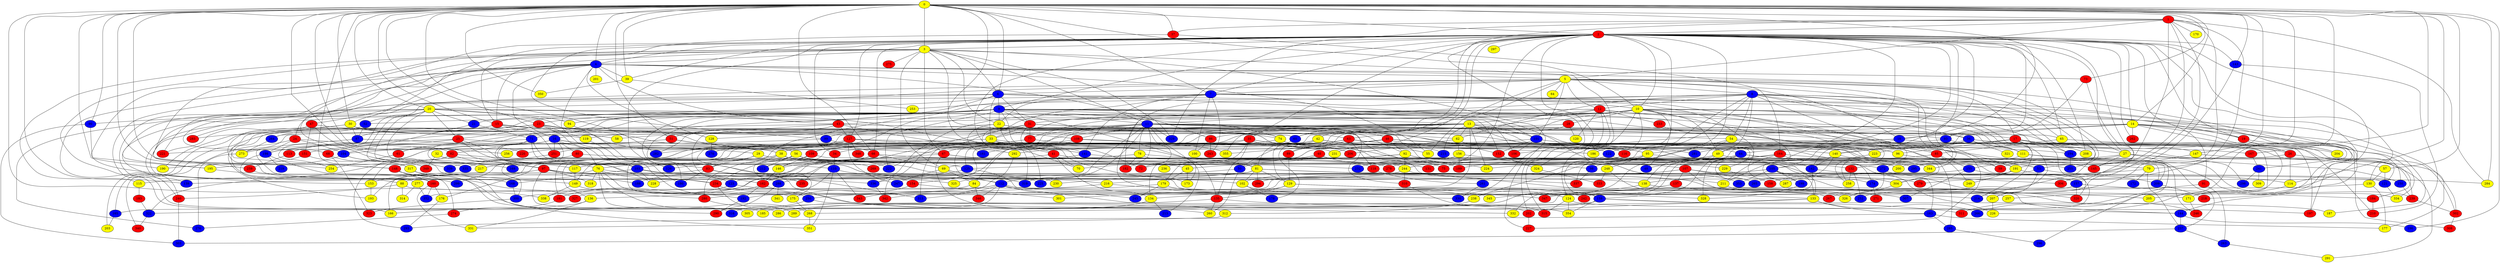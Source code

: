 graph {
0 [style = filled fillcolor = yellow];
1 [style = filled fillcolor = red];
2 [style = filled fillcolor = red];
3 [style = filled fillcolor = yellow];
4 [style = filled fillcolor = blue];
5 [style = filled fillcolor = yellow];
6 [style = filled fillcolor = blue];
7 [style = filled fillcolor = blue];
8 [style = filled fillcolor = blue];
9 [style = filled fillcolor = blue];
10 [style = filled fillcolor = yellow];
11 [style = filled fillcolor = blue];
12 [style = filled fillcolor = red];
13 [style = filled fillcolor = yellow];
14 [style = filled fillcolor = yellow];
15 [style = filled fillcolor = red];
16 [style = filled fillcolor = blue];
17 [style = filled fillcolor = red];
18 [style = filled fillcolor = blue];
19 [style = filled fillcolor = red];
20 [style = filled fillcolor = yellow];
21 [style = filled fillcolor = blue];
22 [style = filled fillcolor = yellow];
23 [style = filled fillcolor = red];
24 [style = filled fillcolor = red];
25 [style = filled fillcolor = red];
26 [style = filled fillcolor = red];
27 [style = filled fillcolor = yellow];
28 [style = filled fillcolor = red];
29 [style = filled fillcolor = yellow];
30 [style = filled fillcolor = yellow];
31 [style = filled fillcolor = red];
32 [style = filled fillcolor = yellow];
33 [style = filled fillcolor = yellow];
34 [style = filled fillcolor = red];
35 [style = filled fillcolor = red];
36 [style = filled fillcolor = blue];
37 [style = filled fillcolor = red];
38 [style = filled fillcolor = yellow];
39 [style = filled fillcolor = yellow];
40 [style = filled fillcolor = red];
41 [style = filled fillcolor = red];
42 [style = filled fillcolor = yellow];
43 [style = filled fillcolor = red];
44 [style = filled fillcolor = blue];
45 [style = filled fillcolor = yellow];
46 [style = filled fillcolor = red];
47 [style = filled fillcolor = red];
48 [style = filled fillcolor = blue];
49 [style = filled fillcolor = yellow];
50 [style = filled fillcolor = blue];
51 [style = filled fillcolor = red];
52 [style = filled fillcolor = blue];
53 [style = filled fillcolor = blue];
54 [style = filled fillcolor = yellow];
55 [style = filled fillcolor = yellow];
56 [style = filled fillcolor = yellow];
57 [style = filled fillcolor = yellow];
58 [style = filled fillcolor = yellow];
59 [style = filled fillcolor = red];
60 [style = filled fillcolor = blue];
61 [style = filled fillcolor = red];
62 [style = filled fillcolor = yellow];
63 [style = filled fillcolor = red];
64 [style = filled fillcolor = yellow];
65 [style = filled fillcolor = yellow];
66 [style = filled fillcolor = red];
67 [style = filled fillcolor = red];
68 [style = filled fillcolor = red];
69 [style = filled fillcolor = yellow];
70 [style = filled fillcolor = yellow];
71 [style = filled fillcolor = blue];
72 [style = filled fillcolor = red];
73 [style = filled fillcolor = red];
74 [style = filled fillcolor = yellow];
75 [style = filled fillcolor = red];
76 [style = filled fillcolor = yellow];
77 [style = filled fillcolor = red];
78 [style = filled fillcolor = yellow];
79 [style = filled fillcolor = yellow];
80 [style = filled fillcolor = red];
81 [style = filled fillcolor = yellow];
82 [style = filled fillcolor = red];
83 [style = filled fillcolor = red];
84 [style = filled fillcolor = yellow];
85 [style = filled fillcolor = red];
86 [style = filled fillcolor = red];
87 [style = filled fillcolor = blue];
88 [style = filled fillcolor = yellow];
89 [style = filled fillcolor = red];
90 [style = filled fillcolor = blue];
91 [style = filled fillcolor = red];
92 [style = filled fillcolor = yellow];
93 [style = filled fillcolor = blue];
94 [style = filled fillcolor = yellow];
95 [style = filled fillcolor = yellow];
96 [style = filled fillcolor = yellow];
97 [style = filled fillcolor = red];
98 [style = filled fillcolor = blue];
99 [style = filled fillcolor = blue];
100 [style = filled fillcolor = yellow];
101 [style = filled fillcolor = blue];
102 [style = filled fillcolor = yellow];
103 [style = filled fillcolor = blue];
104 [style = filled fillcolor = blue];
105 [style = filled fillcolor = blue];
106 [style = filled fillcolor = red];
107 [style = filled fillcolor = red];
108 [style = filled fillcolor = red];
109 [style = filled fillcolor = red];
110 [style = filled fillcolor = blue];
111 [style = filled fillcolor = yellow];
112 [style = filled fillcolor = blue];
113 [style = filled fillcolor = red];
114 [style = filled fillcolor = yellow];
115 [style = filled fillcolor = yellow];
116 [style = filled fillcolor = red];
117 [style = filled fillcolor = yellow];
118 [style = filled fillcolor = red];
119 [style = filled fillcolor = yellow];
120 [style = filled fillcolor = yellow];
121 [style = filled fillcolor = blue];
122 [style = filled fillcolor = blue];
123 [style = filled fillcolor = blue];
124 [style = filled fillcolor = yellow];
125 [style = filled fillcolor = blue];
126 [style = filled fillcolor = blue];
127 [style = filled fillcolor = red];
128 [style = filled fillcolor = yellow];
129 [style = filled fillcolor = yellow];
130 [style = filled fillcolor = yellow];
131 [style = filled fillcolor = red];
132 [style = filled fillcolor = red];
133 [style = filled fillcolor = yellow];
134 [style = filled fillcolor = yellow];
135 [style = filled fillcolor = red];
136 [style = filled fillcolor = yellow];
137 [style = filled fillcolor = red];
138 [style = filled fillcolor = yellow];
139 [style = filled fillcolor = blue];
140 [style = filled fillcolor = yellow];
141 [style = filled fillcolor = blue];
142 [style = filled fillcolor = blue];
143 [style = filled fillcolor = blue];
144 [style = filled fillcolor = blue];
145 [style = filled fillcolor = red];
146 [style = filled fillcolor = yellow];
147 [style = filled fillcolor = yellow];
148 [style = filled fillcolor = red];
149 [style = filled fillcolor = yellow];
150 [style = filled fillcolor = blue];
151 [style = filled fillcolor = red];
152 [style = filled fillcolor = red];
153 [style = filled fillcolor = yellow];
154 [style = filled fillcolor = red];
155 [style = filled fillcolor = blue];
156 [style = filled fillcolor = yellow];
157 [style = filled fillcolor = blue];
158 [style = filled fillcolor = red];
159 [style = filled fillcolor = blue];
160 [style = filled fillcolor = red];
161 [style = filled fillcolor = blue];
162 [style = filled fillcolor = red];
163 [style = filled fillcolor = blue];
164 [style = filled fillcolor = red];
165 [style = filled fillcolor = blue];
166 [style = filled fillcolor = yellow];
167 [style = filled fillcolor = red];
168 [style = filled fillcolor = blue];
169 [style = filled fillcolor = blue];
170 [style = filled fillcolor = yellow];
171 [style = filled fillcolor = yellow];
172 [style = filled fillcolor = blue];
173 [style = filled fillcolor = yellow];
174 [style = filled fillcolor = blue];
175 [style = filled fillcolor = yellow];
176 [style = filled fillcolor = yellow];
177 [style = filled fillcolor = yellow];
178 [style = filled fillcolor = blue];
179 [style = filled fillcolor = yellow];
180 [style = filled fillcolor = blue];
181 [style = filled fillcolor = red];
182 [style = filled fillcolor = red];
183 [style = filled fillcolor = red];
184 [style = filled fillcolor = red];
185 [style = filled fillcolor = yellow];
186 [style = filled fillcolor = yellow];
187 [style = filled fillcolor = yellow];
188 [style = filled fillcolor = blue];
189 [style = filled fillcolor = red];
190 [style = filled fillcolor = yellow];
191 [style = filled fillcolor = yellow];
192 [style = filled fillcolor = blue];
193 [style = filled fillcolor = yellow];
194 [style = filled fillcolor = blue];
195 [style = filled fillcolor = yellow];
196 [style = filled fillcolor = blue];
197 [style = filled fillcolor = red];
198 [style = filled fillcolor = blue];
199 [style = filled fillcolor = blue];
200 [style = filled fillcolor = yellow];
201 [style = filled fillcolor = yellow];
202 [style = filled fillcolor = red];
203 [style = filled fillcolor = yellow];
204 [style = filled fillcolor = yellow];
205 [style = filled fillcolor = yellow];
206 [style = filled fillcolor = red];
207 [style = filled fillcolor = yellow];
208 [style = filled fillcolor = yellow];
209 [style = filled fillcolor = blue];
210 [style = filled fillcolor = red];
211 [style = filled fillcolor = yellow];
212 [style = filled fillcolor = blue];
213 [style = filled fillcolor = blue];
214 [style = filled fillcolor = blue];
215 [style = filled fillcolor = blue];
216 [style = filled fillcolor = yellow];
217 [style = filled fillcolor = yellow];
218 [style = filled fillcolor = red];
219 [style = filled fillcolor = blue];
220 [style = filled fillcolor = red];
221 [style = filled fillcolor = red];
222 [style = filled fillcolor = blue];
223 [style = filled fillcolor = yellow];
224 [style = filled fillcolor = yellow];
225 [style = filled fillcolor = blue];
226 [style = filled fillcolor = yellow];
227 [style = filled fillcolor = red];
228 [style = filled fillcolor = yellow];
229 [style = filled fillcolor = yellow];
230 [style = filled fillcolor = yellow];
231 [style = filled fillcolor = yellow];
232 [style = filled fillcolor = blue];
233 [style = filled fillcolor = red];
234 [style = filled fillcolor = red];
235 [style = filled fillcolor = red];
236 [style = filled fillcolor = yellow];
237 [style = filled fillcolor = blue];
238 [style = filled fillcolor = yellow];
239 [style = filled fillcolor = red];
240 [style = filled fillcolor = red];
241 [style = filled fillcolor = blue];
242 [style = filled fillcolor = red];
243 [style = filled fillcolor = red];
244 [style = filled fillcolor = yellow];
245 [style = filled fillcolor = blue];
246 [style = filled fillcolor = red];
247 [style = filled fillcolor = blue];
248 [style = filled fillcolor = yellow];
249 [style = filled fillcolor = yellow];
250 [style = filled fillcolor = blue];
251 [style = filled fillcolor = red];
252 [style = filled fillcolor = blue];
253 [style = filled fillcolor = yellow];
254 [style = filled fillcolor = yellow];
255 [style = filled fillcolor = blue];
256 [style = filled fillcolor = yellow];
257 [style = filled fillcolor = yellow];
258 [style = filled fillcolor = yellow];
259 [style = filled fillcolor = red];
260 [style = filled fillcolor = yellow];
261 [style = filled fillcolor = blue];
262 [style = filled fillcolor = red];
263 [style = filled fillcolor = blue];
264 [style = filled fillcolor = blue];
265 [style = filled fillcolor = blue];
266 [style = filled fillcolor = blue];
267 [style = filled fillcolor = red];
268 [style = filled fillcolor = yellow];
269 [style = filled fillcolor = red];
270 [style = filled fillcolor = blue];
271 [style = filled fillcolor = red];
272 [style = filled fillcolor = blue];
273 [style = filled fillcolor = yellow];
274 [style = filled fillcolor = red];
275 [style = filled fillcolor = red];
276 [style = filled fillcolor = blue];
277 [style = filled fillcolor = yellow];
278 [style = filled fillcolor = red];
279 [style = filled fillcolor = red];
280 [style = filled fillcolor = red];
281 [style = filled fillcolor = blue];
282 [style = filled fillcolor = blue];
283 [style = filled fillcolor = red];
284 [style = filled fillcolor = yellow];
285 [style = filled fillcolor = blue];
286 [style = filled fillcolor = yellow];
287 [style = filled fillcolor = yellow];
288 [style = filled fillcolor = blue];
289 [style = filled fillcolor = yellow];
290 [style = filled fillcolor = red];
291 [style = filled fillcolor = yellow];
292 [style = filled fillcolor = yellow];
293 [style = filled fillcolor = blue];
294 [style = filled fillcolor = red];
295 [style = filled fillcolor = blue];
296 [style = filled fillcolor = blue];
297 [style = filled fillcolor = yellow];
298 [style = filled fillcolor = blue];
299 [style = filled fillcolor = blue];
300 [style = filled fillcolor = blue];
301 [style = filled fillcolor = yellow];
302 [style = filled fillcolor = red];
303 [style = filled fillcolor = blue];
304 [style = filled fillcolor = yellow];
305 [style = filled fillcolor = yellow];
306 [style = filled fillcolor = red];
307 [style = filled fillcolor = blue];
308 [style = filled fillcolor = red];
309 [style = filled fillcolor = yellow];
310 [style = filled fillcolor = red];
311 [style = filled fillcolor = red];
312 [style = filled fillcolor = yellow];
313 [style = filled fillcolor = blue];
314 [style = filled fillcolor = yellow];
315 [style = filled fillcolor = red];
316 [style = filled fillcolor = blue];
317 [style = filled fillcolor = yellow];
318 [style = filled fillcolor = yellow];
319 [style = filled fillcolor = blue];
320 [style = filled fillcolor = red];
321 [style = filled fillcolor = yellow];
322 [style = filled fillcolor = blue];
323 [style = filled fillcolor = red];
324 [style = filled fillcolor = yellow];
325 [style = filled fillcolor = yellow];
326 [style = filled fillcolor = yellow];
327 [style = filled fillcolor = red];
328 [style = filled fillcolor = yellow];
329 [style = filled fillcolor = blue];
330 [style = filled fillcolor = blue];
331 [style = filled fillcolor = yellow];
332 [style = filled fillcolor = yellow];
333 [style = filled fillcolor = red];
334 [style = filled fillcolor = yellow];
335 [style = filled fillcolor = blue];
336 [style = filled fillcolor = blue];
337 [style = filled fillcolor = red];
338 [style = filled fillcolor = yellow];
339 [style = filled fillcolor = blue];
340 [style = filled fillcolor = red];
341 [style = filled fillcolor = yellow];
342 [style = filled fillcolor = red];
343 [style = filled fillcolor = red];
344 [style = filled fillcolor = yellow];
345 [style = filled fillcolor = yellow];
346 [style = filled fillcolor = red];
347 [style = filled fillcolor = red];
348 [style = filled fillcolor = red];
349 [style = filled fillcolor = red];
350 [style = filled fillcolor = yellow];
351 [style = filled fillcolor = yellow];
352 [style = filled fillcolor = blue];
353 [style = filled fillcolor = blue];
354 [style = filled fillcolor = yellow];
355 [style = filled fillcolor = yellow];
0 -- 279;
0 -- 6;
0 -- 7;
0 -- 10;
0 -- 14;
0 -- 15;
0 -- 18;
0 -- 20;
0 -- 23;
0 -- 30;
0 -- 37;
0 -- 39;
0 -- 51;
0 -- 57;
0 -- 66;
0 -- 73;
0 -- 76;
0 -- 4;
0 -- 3;
0 -- 2;
0 -- 1;
0 -- 82;
0 -- 90;
0 -- 114;
0 -- 139;
0 -- 143;
0 -- 147;
0 -- 167;
0 -- 190;
0 -- 196;
0 -- 226;
0 -- 254;
0 -- 282;
0 -- 284;
0 -- 317;
0 -- 319;
0 -- 338;
0 -- 339;
0 -- 350;
1 -- 2;
1 -- 5;
1 -- 37;
1 -- 53;
1 -- 79;
1 -- 170;
1 -- 191;
1 -- 207;
1 -- 267;
1 -- 284;
1 -- 329;
1 -- 330;
2 -- 3;
2 -- 4;
2 -- 7;
2 -- 9;
2 -- 10;
2 -- 14;
2 -- 15;
2 -- 19;
2 -- 27;
2 -- 30;
2 -- 34;
2 -- 35;
2 -- 39;
2 -- 41;
2 -- 42;
2 -- 59;
2 -- 60;
2 -- 65;
2 -- 66;
2 -- 91;
2 -- 93;
2 -- 105;
2 -- 126;
2 -- 127;
2 -- 130;
2 -- 140;
2 -- 143;
2 -- 144;
2 -- 148;
2 -- 186;
2 -- 202;
2 -- 205;
2 -- 208;
2 -- 211;
2 -- 231;
2 -- 244;
2 -- 262;
2 -- 297;
2 -- 306;
2 -- 337;
3 -- 4;
3 -- 6;
3 -- 11;
3 -- 22;
3 -- 67;
3 -- 69;
3 -- 88;
3 -- 108;
3 -- 115;
3 -- 166;
3 -- 221;
3 -- 227;
3 -- 275;
3 -- 283;
3 -- 329;
3 -- 353;
4 -- 5;
4 -- 15;
4 -- 16;
4 -- 27;
4 -- 39;
4 -- 43;
4 -- 47;
4 -- 55;
4 -- 68;
4 -- 73;
4 -- 86;
4 -- 128;
4 -- 153;
4 -- 169;
4 -- 201;
4 -- 240;
4 -- 250;
4 -- 305;
5 -- 6;
5 -- 7;
5 -- 8;
5 -- 12;
5 -- 17;
5 -- 18;
5 -- 20;
5 -- 55;
5 -- 60;
5 -- 64;
5 -- 101;
5 -- 218;
5 -- 255;
5 -- 259;
5 -- 295;
5 -- 344;
6 -- 9;
6 -- 19;
6 -- 21;
6 -- 24;
6 -- 31;
6 -- 33;
6 -- 94;
6 -- 101;
6 -- 195;
7 -- 10;
7 -- 22;
7 -- 52;
7 -- 83;
7 -- 100;
7 -- 141;
7 -- 171;
7 -- 225;
7 -- 229;
7 -- 243;
7 -- 253;
7 -- 272;
7 -- 302;
8 -- 11;
8 -- 12;
8 -- 36;
8 -- 38;
8 -- 49;
8 -- 54;
8 -- 62;
8 -- 65;
8 -- 116;
8 -- 122;
8 -- 132;
8 -- 182;
8 -- 194;
8 -- 200;
8 -- 214;
8 -- 326;
9 -- 11;
9 -- 13;
9 -- 22;
9 -- 23;
9 -- 31;
9 -- 52;
9 -- 61;
9 -- 71;
9 -- 74;
9 -- 85;
9 -- 87;
9 -- 97;
9 -- 135;
9 -- 139;
9 -- 141;
9 -- 150;
9 -- 158;
9 -- 162;
9 -- 180;
9 -- 191;
9 -- 222;
9 -- 240;
9 -- 285;
10 -- 28;
10 -- 43;
10 -- 48;
10 -- 49;
10 -- 77;
10 -- 85;
10 -- 89;
10 -- 111;
10 -- 119;
10 -- 124;
10 -- 186;
10 -- 199;
10 -- 214;
10 -- 227;
10 -- 308;
10 -- 336;
10 -- 345;
11 -- 17;
11 -- 46;
11 -- 53;
11 -- 54;
11 -- 58;
11 -- 65;
11 -- 67;
11 -- 72;
11 -- 78;
11 -- 108;
11 -- 145;
11 -- 152;
11 -- 173;
11 -- 182;
11 -- 222;
11 -- 225;
11 -- 310;
11 -- 313;
11 -- 319;
11 -- 329;
12 -- 13;
12 -- 31;
12 -- 33;
12 -- 36;
12 -- 120;
12 -- 178;
12 -- 194;
12 -- 233;
12 -- 315;
12 -- 324;
13 -- 16;
13 -- 62;
13 -- 86;
13 -- 93;
13 -- 101;
13 -- 125;
13 -- 154;
13 -- 175;
13 -- 215;
13 -- 224;
13 -- 256;
13 -- 265;
13 -- 287;
13 -- 301;
13 -- 355;
14 -- 18;
14 -- 19;
14 -- 26;
14 -- 106;
14 -- 109;
14 -- 187;
14 -- 204;
14 -- 262;
14 -- 273;
14 -- 281;
14 -- 334;
15 -- 58;
15 -- 74;
15 -- 138;
15 -- 190;
15 -- 251;
15 -- 283;
16 -- 29;
16 -- 68;
16 -- 76;
16 -- 80;
16 -- 140;
16 -- 251;
16 -- 299;
17 -- 26;
17 -- 27;
17 -- 44;
17 -- 69;
17 -- 96;
17 -- 155;
17 -- 208;
17 -- 210;
17 -- 320;
18 -- 26;
18 -- 34;
18 -- 49;
18 -- 142;
18 -- 266;
18 -- 292;
19 -- 197;
19 -- 204;
19 -- 241;
20 -- 21;
20 -- 25;
20 -- 38;
20 -- 81;
20 -- 90;
20 -- 94;
20 -- 97;
20 -- 106;
20 -- 117;
20 -- 152;
20 -- 254;
20 -- 276;
20 -- 277;
20 -- 335;
21 -- 71;
21 -- 104;
22 -- 45;
22 -- 92;
22 -- 111;
22 -- 128;
22 -- 161;
23 -- 25;
23 -- 56;
23 -- 62;
23 -- 63;
23 -- 67;
23 -- 103;
23 -- 119;
23 -- 160;
23 -- 165;
23 -- 193;
23 -- 198;
23 -- 203;
23 -- 223;
24 -- 104;
24 -- 198;
24 -- 256;
24 -- 340;
25 -- 38;
25 -- 83;
25 -- 112;
25 -- 113;
25 -- 198;
25 -- 273;
26 -- 114;
26 -- 121;
26 -- 242;
27 -- 57;
27 -- 59;
27 -- 105;
27 -- 145;
27 -- 237;
27 -- 298;
28 -- 50;
28 -- 63;
28 -- 120;
29 -- 83;
29 -- 126;
29 -- 272;
30 -- 87;
30 -- 119;
30 -- 148;
30 -- 189;
30 -- 204;
30 -- 327;
31 -- 33;
31 -- 44;
31 -- 72;
31 -- 77;
31 -- 96;
31 -- 98;
31 -- 99;
31 -- 235;
31 -- 342;
32 -- 110;
32 -- 349;
33 -- 41;
33 -- 173;
33 -- 186;
33 -- 217;
33 -- 313;
34 -- 110;
35 -- 55;
35 -- 70;
35 -- 84;
35 -- 135;
35 -- 206;
35 -- 215;
35 -- 270;
36 -- 95;
36 -- 111;
36 -- 140;
36 -- 184;
36 -- 223;
36 -- 238;
36 -- 257;
36 -- 321;
37 -- 99;
37 -- 164;
38 -- 81;
38 -- 107;
38 -- 169;
38 -- 175;
38 -- 222;
38 -- 232;
38 -- 339;
39 -- 253;
39 -- 350;
40 -- 50;
40 -- 72;
40 -- 79;
40 -- 125;
40 -- 131;
40 -- 334;
41 -- 70;
41 -- 103;
41 -- 132;
41 -- 134;
42 -- 96;
42 -- 104;
42 -- 116;
42 -- 129;
42 -- 136;
42 -- 291;
42 -- 300;
43 -- 51;
43 -- 60;
43 -- 70;
43 -- 75;
43 -- 127;
43 -- 264;
43 -- 282;
43 -- 288;
44 -- 45;
44 -- 48;
44 -- 53;
44 -- 98;
44 -- 328;
44 -- 344;
45 -- 173;
45 -- 179;
46 -- 59;
46 -- 92;
46 -- 133;
46 -- 146;
46 -- 149;
46 -- 281;
46 -- 355;
47 -- 74;
47 -- 151;
47 -- 221;
47 -- 325;
49 -- 75;
49 -- 138;
49 -- 159;
49 -- 200;
49 -- 232;
50 -- 230;
50 -- 260;
51 -- 56;
51 -- 61;
51 -- 66;
51 -- 293;
52 -- 87;
52 -- 264;
53 -- 114;
53 -- 158;
53 -- 207;
54 -- 98;
54 -- 223;
54 -- 238;
54 -- 239;
56 -- 118;
56 -- 125;
56 -- 166;
56 -- 212;
56 -- 229;
56 -- 234;
56 -- 280;
57 -- 121;
57 -- 130;
60 -- 81;
61 -- 254;
62 -- 156;
62 -- 206;
62 -- 296;
63 -- 76;
63 -- 89;
63 -- 95;
63 -- 109;
63 -- 116;
63 -- 118;
63 -- 161;
63 -- 167;
63 -- 246;
63 -- 336;
65 -- 85;
65 -- 177;
66 -- 69;
66 -- 123;
66 -- 176;
66 -- 304;
67 -- 212;
67 -- 226;
67 -- 278;
67 -- 311;
67 -- 312;
68 -- 323;
68 -- 349;
69 -- 84;
69 -- 247;
69 -- 284;
69 -- 328;
71 -- 82;
71 -- 103;
71 -- 151;
71 -- 216;
71 -- 228;
71 -- 269;
73 -- 93;
73 -- 157;
74 -- 95;
74 -- 122;
74 -- 220;
76 -- 121;
76 -- 185;
76 -- 192;
76 -- 193;
76 -- 234;
76 -- 268;
76 -- 318;
77 -- 122;
77 -- 282;
78 -- 146;
78 -- 181;
78 -- 182;
78 -- 213;
78 -- 224;
79 -- 138;
79 -- 172;
79 -- 237;
80 -- 148;
80 -- 337;
81 -- 102;
81 -- 129;
81 -- 211;
81 -- 216;
81 -- 279;
81 -- 294;
81 -- 300;
82 -- 97;
82 -- 102;
82 -- 153;
83 -- 88;
83 -- 154;
83 -- 180;
83 -- 235;
83 -- 260;
84 -- 343;
84 -- 346;
85 -- 155;
85 -- 249;
85 -- 278;
86 -- 100;
86 -- 243;
87 -- 168;
87 -- 220;
88 -- 214;
88 -- 240;
88 -- 314;
89 -- 129;
90 -- 195;
90 -- 303;
91 -- 263;
91 -- 347;
92 -- 142;
92 -- 188;
92 -- 236;
92 -- 244;
92 -- 320;
93 -- 118;
93 -- 197;
94 -- 126;
95 -- 102;
95 -- 179;
95 -- 248;
95 -- 255;
96 -- 191;
97 -- 153;
97 -- 171;
97 -- 188;
97 -- 225;
97 -- 286;
97 -- 318;
98 -- 337;
99 -- 141;
99 -- 322;
101 -- 106;
101 -- 134;
101 -- 147;
101 -- 152;
101 -- 304;
102 -- 159;
102 -- 178;
103 -- 123;
103 -- 168;
103 -- 228;
103 -- 230;
104 -- 149;
104 -- 195;
104 -- 217;
105 -- 112;
105 -- 133;
105 -- 174;
105 -- 199;
105 -- 246;
105 -- 294;
105 -- 325;
105 -- 353;
107 -- 115;
107 -- 137;
107 -- 139;
107 -- 144;
107 -- 150;
107 -- 265;
108 -- 112;
108 -- 194;
108 -- 270;
108 -- 355;
109 -- 117;
109 -- 146;
109 -- 209;
110 -- 280;
110 -- 319;
110 -- 343;
110 -- 351;
111 -- 150;
111 -- 224;
111 -- 311;
112 -- 124;
112 -- 136;
112 -- 202;
112 -- 245;
112 -- 267;
112 -- 286;
112 -- 313;
112 -- 327;
112 -- 346;
113 -- 259;
114 -- 171;
115 -- 183;
116 -- 159;
117 -- 149;
118 -- 261;
119 -- 180;
121 -- 334;
122 -- 131;
122 -- 174;
123 -- 133;
123 -- 338;
124 -- 197;
124 -- 315;
124 -- 354;
125 -- 228;
125 -- 330;
127 -- 181;
127 -- 206;
127 -- 221;
127 -- 231;
127 -- 247;
127 -- 251;
127 -- 292;
127 -- 348;
128 -- 270;
129 -- 134;
129 -- 135;
129 -- 205;
129 -- 207;
130 -- 177;
130 -- 252;
132 -- 252;
132 -- 258;
133 -- 163;
133 -- 202;
133 -- 266;
133 -- 268;
134 -- 185;
134 -- 213;
135 -- 144;
135 -- 260;
135 -- 286;
136 -- 166;
136 -- 331;
137 -- 257;
137 -- 345;
138 -- 257;
138 -- 289;
140 -- 142;
140 -- 209;
140 -- 265;
141 -- 244;
141 -- 269;
142 -- 163;
142 -- 332;
143 -- 145;
143 -- 210;
144 -- 196;
144 -- 237;
146 -- 162;
147 -- 287;
147 -- 302;
148 -- 160;
148 -- 234;
148 -- 316;
149 -- 280;
149 -- 338;
150 -- 239;
151 -- 190;
151 -- 317;
152 -- 324;
153 -- 193;
154 -- 175;
154 -- 301;
155 -- 157;
155 -- 192;
155 -- 307;
156 -- 162;
156 -- 189;
156 -- 200;
157 -- 184;
157 -- 320;
157 -- 322;
159 -- 165;
159 -- 187;
159 -- 305;
159 -- 311;
159 -- 354;
160 -- 176;
160 -- 331;
160 -- 352;
162 -- 181;
162 -- 192;
162 -- 354;
163 -- 177;
163 -- 285;
163 -- 293;
164 -- 189;
164 -- 211;
164 -- 239;
164 -- 242;
164 -- 295;
165 -- 203;
167 -- 241;
168 -- 300;
171 -- 246;
174 -- 271;
175 -- 268;
176 -- 293;
179 -- 242;
179 -- 245;
179 -- 352;
181 -- 274;
183 -- 322;
184 -- 210;
191 -- 209;
191 -- 245;
191 -- 249;
191 -- 304;
192 -- 290;
194 -- 255;
195 -- 299;
198 -- 219;
198 -- 277;
198 -- 290;
199 -- 328;
202 -- 227;
207 -- 226;
209 -- 218;
211 -- 307;
216 -- 250;
216 -- 347;
223 -- 258;
229 -- 287;
233 -- 258;
234 -- 238;
234 -- 289;
237 -- 263;
237 -- 303;
238 -- 312;
239 -- 302;
240 -- 303;
241 -- 298;
241 -- 309;
244 -- 288;
244 -- 310;
244 -- 326;
248 -- 252;
248 -- 333;
250 -- 316;
250 -- 332;
251 -- 335;
259 -- 274;
261 -- 330;
263 -- 291;
264 -- 273;
268 -- 351;
272 -- 306;
272 -- 347;
273 -- 276;
274 -- 276;
277 -- 314;
277 -- 352;
280 -- 289;
285 -- 296;
288 -- 290;
288 -- 341;
292 -- 342;
300 -- 323;
302 -- 308;
304 -- 326;
310 -- 315;
312 -- 331;
317 -- 336;
317 -- 351;
322 -- 340;
324 -- 333;
336 -- 342;
}
